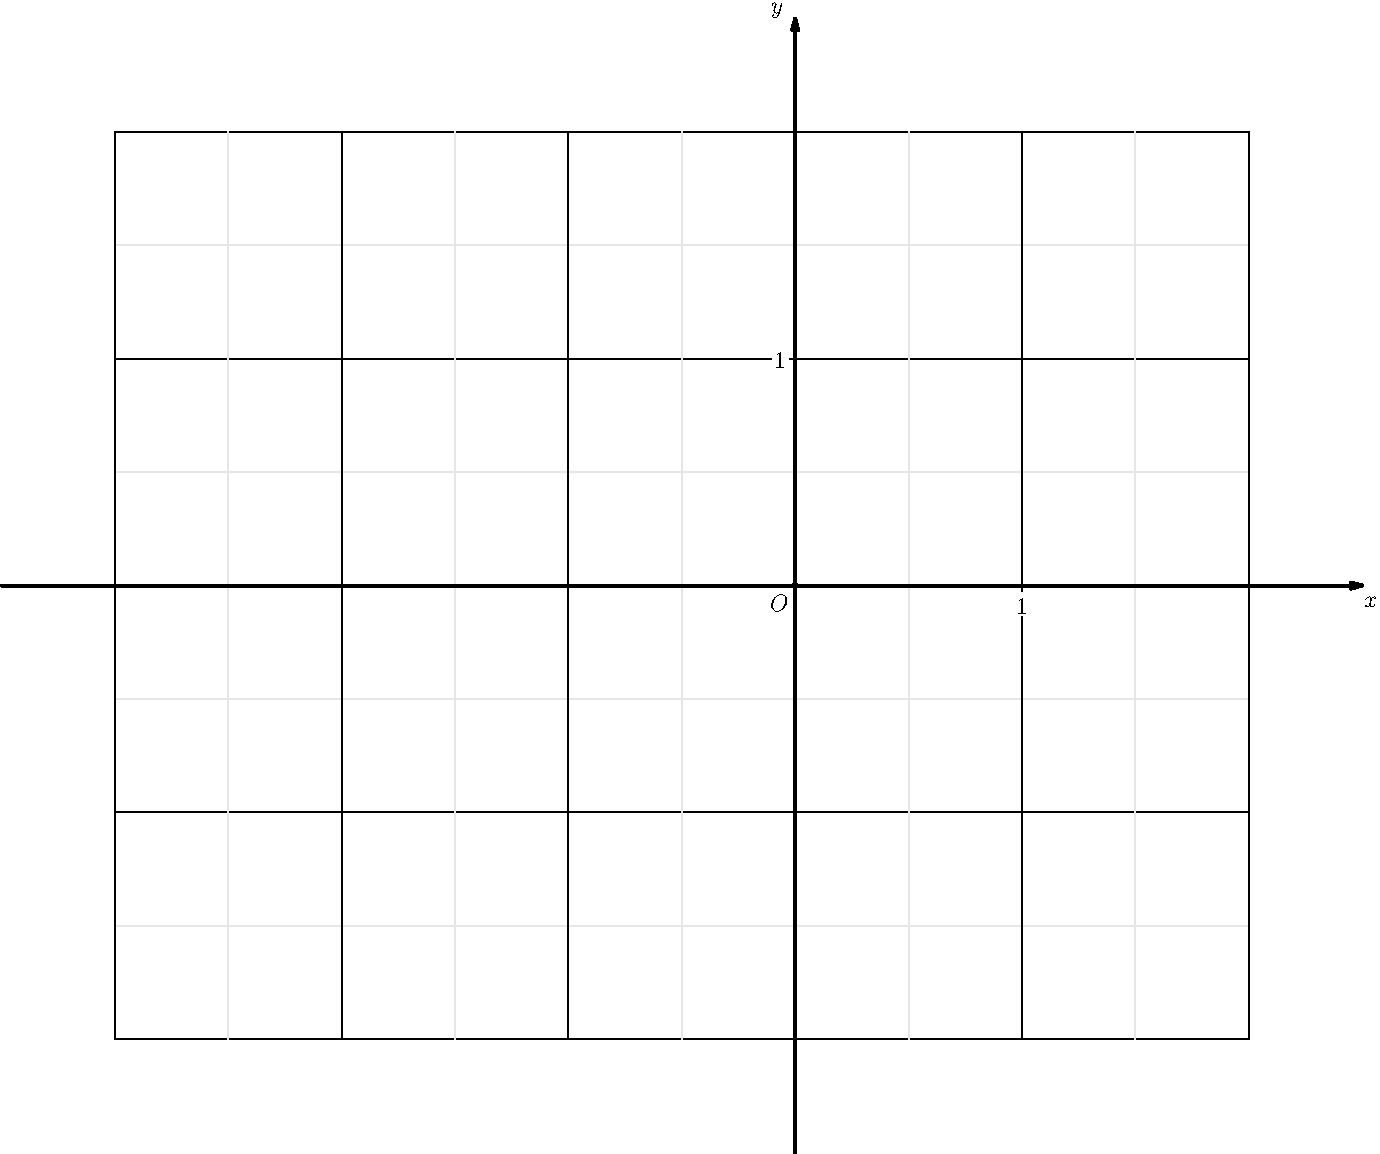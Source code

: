 import graph;
unitsize(4cm);

xlimits( -3, 2);
ylimits( -2, 2);
xaxis(BottomTop, Ticks("%",extend=true, ptick=lightgrey));
yaxis(LeftRight, Ticks("%",extend=true, ptick=lightgrey));
xequals(Label("$y$",align=2NW),0,ymin=-2.5, ymax=2.5, p=linewidth(1.5pt), Arrow(2mm));
yequals(Label("$x$",align=2SE),0,xmin=-3.5, xmax=2.5, p=linewidth(1.5pt), Arrow(2mm));
labelx(Label("$1$",UnFill), 1);
labely(Label("$1$",UnFill), 1);
labelx("$O$",0,SW);
dot((0,0));